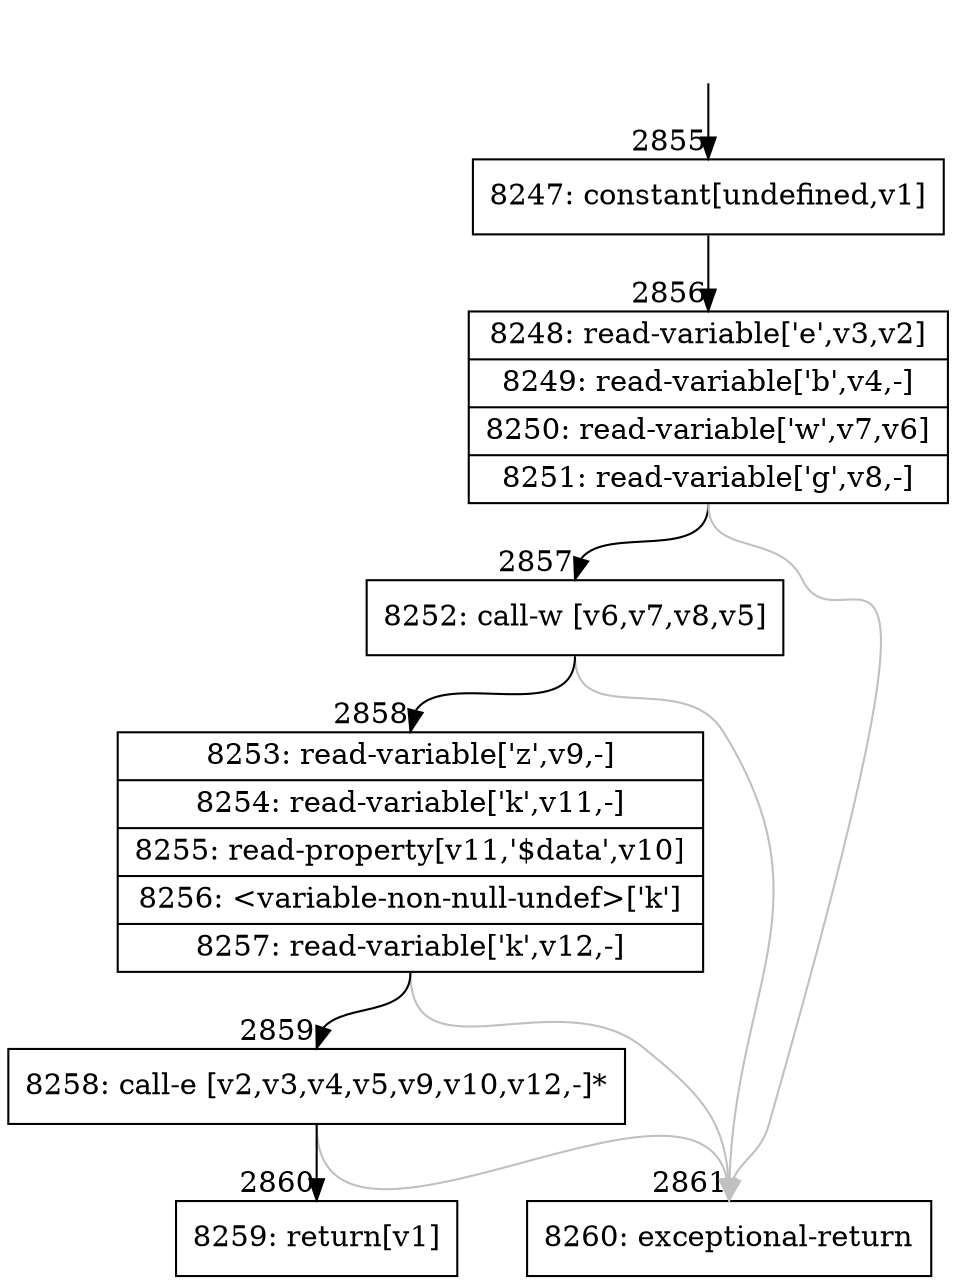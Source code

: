 digraph {
rankdir="TD"
BB_entry237[shape=none,label=""];
BB_entry237 -> BB2855 [tailport=s, headport=n, headlabel="    2855"]
BB2855 [shape=record label="{8247: constant[undefined,v1]}" ] 
BB2855 -> BB2856 [tailport=s, headport=n, headlabel="      2856"]
BB2856 [shape=record label="{8248: read-variable['e',v3,v2]|8249: read-variable['b',v4,-]|8250: read-variable['w',v7,v6]|8251: read-variable['g',v8,-]}" ] 
BB2856 -> BB2857 [tailport=s, headport=n, headlabel="      2857"]
BB2856 -> BB2861 [tailport=s, headport=n, color=gray, headlabel="      2861"]
BB2857 [shape=record label="{8252: call-w [v6,v7,v8,v5]}" ] 
BB2857 -> BB2858 [tailport=s, headport=n, headlabel="      2858"]
BB2857 -> BB2861 [tailport=s, headport=n, color=gray]
BB2858 [shape=record label="{8253: read-variable['z',v9,-]|8254: read-variable['k',v11,-]|8255: read-property[v11,'$data',v10]|8256: \<variable-non-null-undef\>['k']|8257: read-variable['k',v12,-]}" ] 
BB2858 -> BB2859 [tailport=s, headport=n, headlabel="      2859"]
BB2858 -> BB2861 [tailport=s, headport=n, color=gray]
BB2859 [shape=record label="{8258: call-e [v2,v3,v4,v5,v9,v10,v12,-]*}" ] 
BB2859 -> BB2860 [tailport=s, headport=n, headlabel="      2860"]
BB2859 -> BB2861 [tailport=s, headport=n, color=gray]
BB2860 [shape=record label="{8259: return[v1]}" ] 
BB2861 [shape=record label="{8260: exceptional-return}" ] 
}
